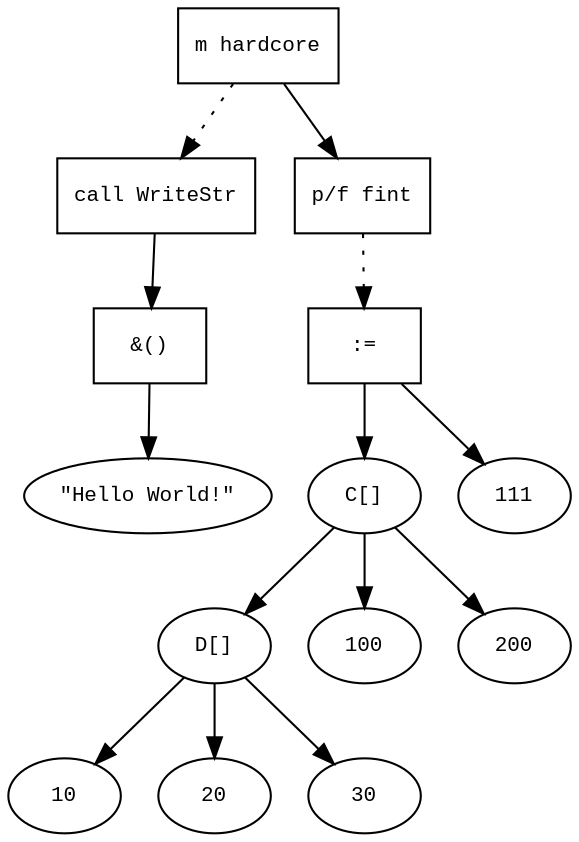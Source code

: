 digraph AST {
  graph [fontname="Times New Roman",fontsize=10];
  node  [fontname="Courier New",fontsize=10];
  edge  [fontname="Times New Roman",fontsize=10];

  node0 [label="m hardcore",shape=box];
  node31 [label="call WriteStr",shape=box];
  node33 [label="&()",shape=box];
  node32 [label="\"Hello World!\"",shape=ellipse];
  node33->node32;
  node31->node33;
  node0 -> node31 [style=dotted];
  node13 [label="p/f fint",shape=box];
  node30 [label=":=",shape=box];
  node22 [label="C[]",shape=ellipse];
  node23 [label="D[]",shape=ellipse];
  node24 [label="10",shape=ellipse];
  node23-> node24;
  node25 [label="20",shape=ellipse];
  node23-> node25;
  node26 [label="30",shape=ellipse];
  node23-> node26;
  node22-> node23;
  node27 [label="100",shape=ellipse];
  node22-> node27;
  node28 [label="200",shape=ellipse];
  node22-> node28;
  node30->node22;
  node29 [label="111",shape=ellipse];
  node30->node29;
  node13 -> node30 [style=dotted];
  node0 -> node13;
}
